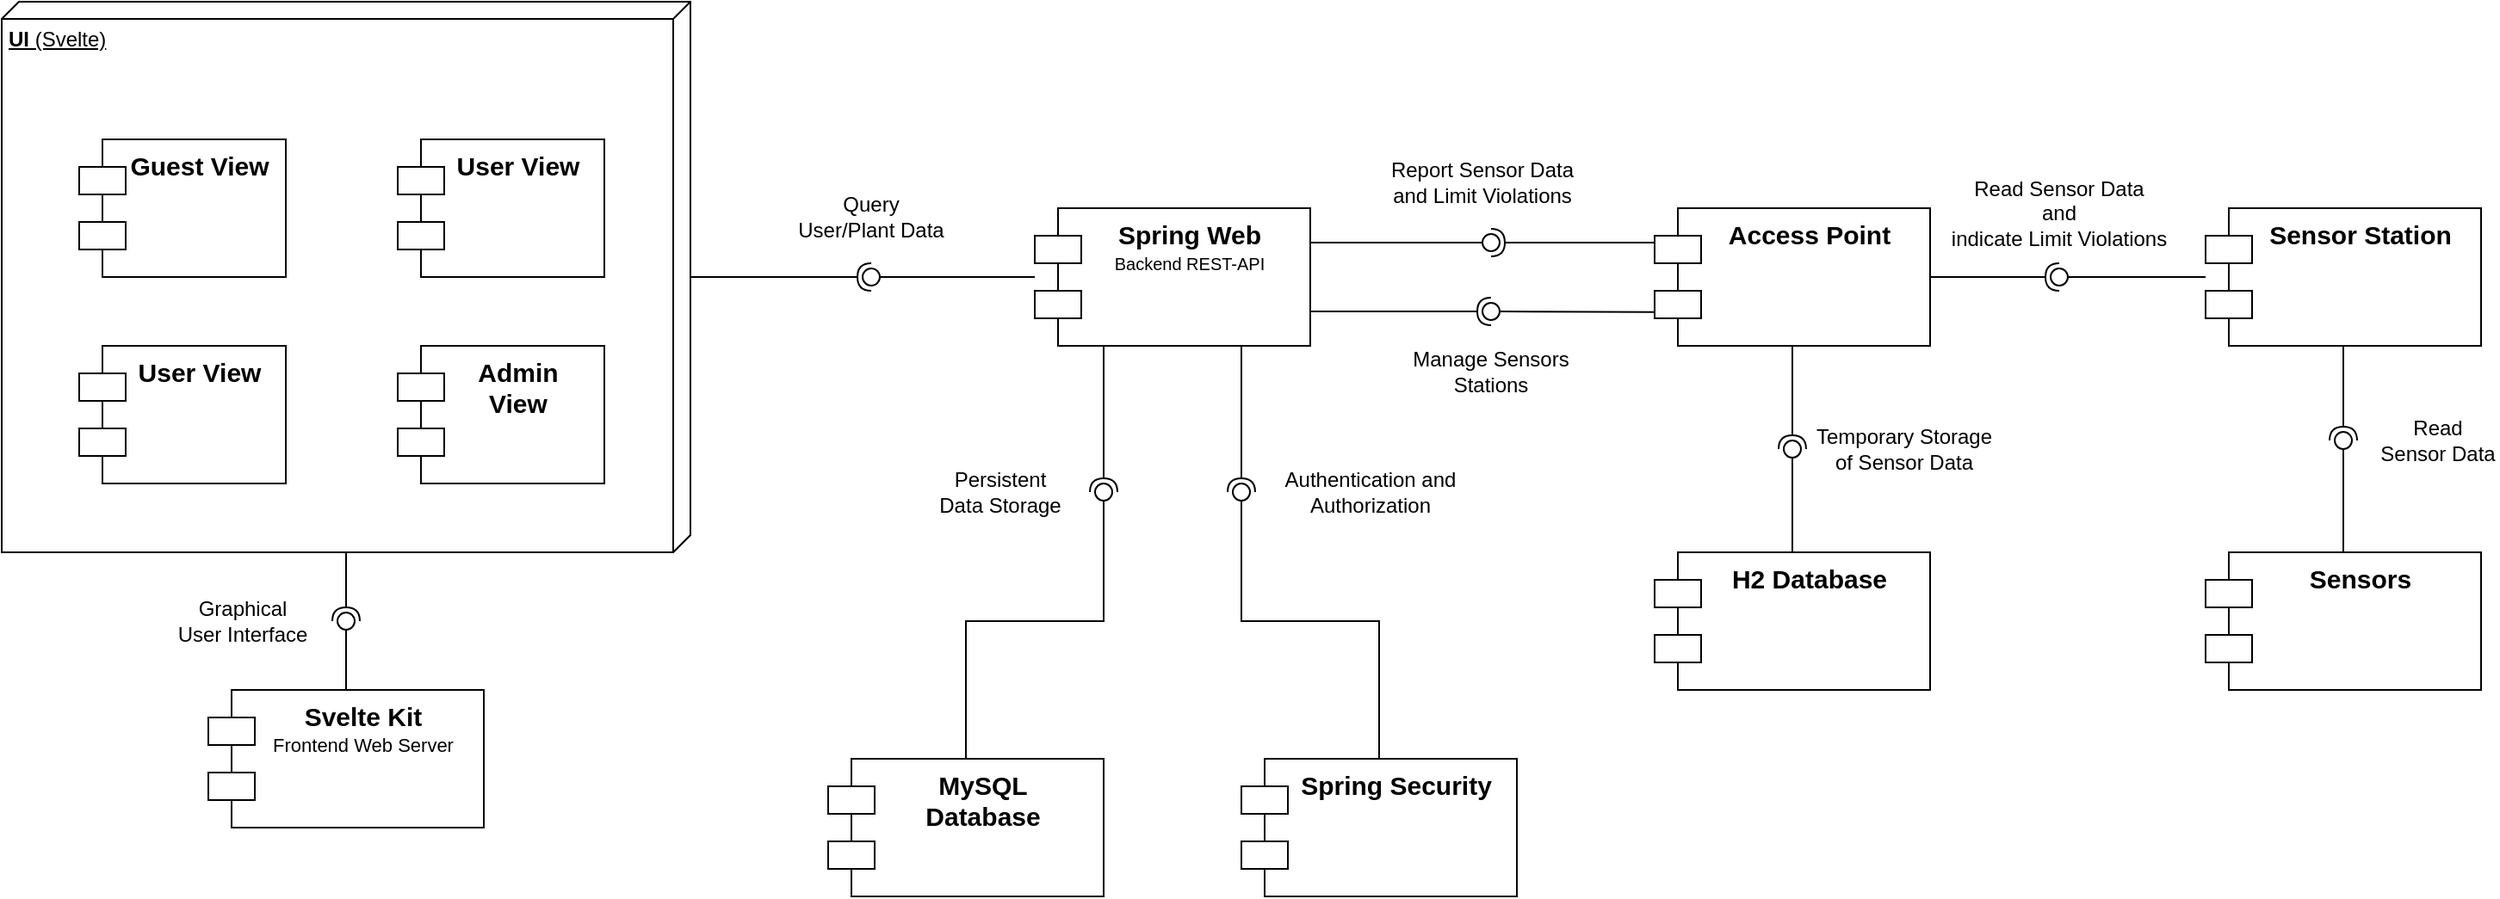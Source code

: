 <mxfile version="21.0.4" type="device"><diagram name="Page-1" id="gma1SrY47fry1pN9nCXs"><mxGraphModel dx="1793" dy="956" grid="1" gridSize="10" guides="1" tooltips="1" connect="1" arrows="1" fold="1" page="1" pageScale="1" pageWidth="850" pageHeight="1100" math="0" shadow="0"><root><mxCell id="0"/><mxCell id="1" parent="0"/><mxCell id="voxivT4NifYi62hUQUqF-2" value="&lt;font style=&quot;font-size: 15px;&quot;&gt;&lt;b&gt;MySQL &lt;br&gt;Database&lt;/b&gt;&lt;/font&gt;" style="shape=module;align=left;spacingLeft=20;align=center;verticalAlign=top;whiteSpace=wrap;html=1;jettyWidth=27;jettyHeight=16;" vertex="1" parent="1"><mxGeometry x="520" y="480" width="160" height="80" as="geometry"/></mxCell><mxCell id="voxivT4NifYi62hUQUqF-3" value="&lt;font style=&quot;&quot;&gt;&lt;span style=&quot;font-size: 15px;&quot;&gt;&lt;b&gt;Svelte Kit&lt;/b&gt;&lt;/span&gt;&lt;br&gt;&lt;font style=&quot;font-size: 11px;&quot;&gt;Frontend Web Server&lt;/font&gt;&lt;br&gt;&lt;/font&gt;" style="shape=module;align=left;spacingLeft=20;align=center;verticalAlign=top;whiteSpace=wrap;html=1;jettyWidth=27;jettyHeight=16;" vertex="1" parent="1"><mxGeometry x="160" y="440" width="160" height="80" as="geometry"/></mxCell><mxCell id="voxivT4NifYi62hUQUqF-14" value="&lt;b&gt;UI&lt;/b&gt; (Svelte)" style="verticalAlign=top;align=left;spacingTop=8;spacingLeft=2;spacingRight=12;shape=cube;size=10;direction=south;fontStyle=4;html=1;whiteSpace=wrap;" vertex="1" parent="1"><mxGeometry x="40" y="40" width="400" height="320" as="geometry"/></mxCell><mxCell id="voxivT4NifYi62hUQUqF-18" value="" style="rounded=0;orthogonalLoop=1;jettySize=auto;html=1;endArrow=none;endFill=0;sketch=0;sourcePerimeterSpacing=0;targetPerimeterSpacing=0;" edge="1" target="voxivT4NifYi62hUQUqF-20" parent="1" source="voxivT4NifYi62hUQUqF-3"><mxGeometry relative="1" as="geometry"><mxPoint x="140" y="360" as="sourcePoint"/></mxGeometry></mxCell><mxCell id="voxivT4NifYi62hUQUqF-19" value="" style="rounded=0;orthogonalLoop=1;jettySize=auto;html=1;endArrow=halfCircle;endFill=0;entryX=0.5;entryY=0.5;endSize=6;strokeWidth=1;sketch=0;" edge="1" target="voxivT4NifYi62hUQUqF-20" parent="1" source="voxivT4NifYi62hUQUqF-14"><mxGeometry relative="1" as="geometry"><mxPoint x="180" y="360" as="sourcePoint"/></mxGeometry></mxCell><mxCell id="voxivT4NifYi62hUQUqF-20" value="" style="ellipse;whiteSpace=wrap;html=1;align=center;aspect=fixed;resizable=0;points=[];outlineConnect=0;sketch=0;" vertex="1" parent="1"><mxGeometry x="235" y="395" width="10" height="10" as="geometry"/></mxCell><mxCell id="voxivT4NifYi62hUQUqF-21" value="&lt;font style=&quot;font-size: 15px;&quot;&gt;&lt;b&gt;Guest View&lt;/b&gt;&lt;/font&gt;" style="shape=module;align=left;spacingLeft=20;align=center;verticalAlign=top;whiteSpace=wrap;html=1;jettyWidth=27;jettyHeight=16;" vertex="1" parent="1"><mxGeometry x="85" y="120" width="120" height="80" as="geometry"/></mxCell><mxCell id="voxivT4NifYi62hUQUqF-22" value="&lt;font style=&quot;font-size: 15px;&quot;&gt;&lt;b&gt;User View&lt;/b&gt;&lt;/font&gt;" style="shape=module;align=left;spacingLeft=20;align=center;verticalAlign=top;whiteSpace=wrap;html=1;jettyWidth=27;jettyHeight=16;" vertex="1" parent="1"><mxGeometry x="270" y="120" width="120" height="80" as="geometry"/></mxCell><mxCell id="voxivT4NifYi62hUQUqF-23" value="&lt;font style=&quot;font-size: 15px;&quot;&gt;&lt;b&gt;User View&lt;/b&gt;&lt;/font&gt;" style="shape=module;align=left;spacingLeft=20;align=center;verticalAlign=top;whiteSpace=wrap;html=1;jettyWidth=27;jettyHeight=16;" vertex="1" parent="1"><mxGeometry x="85" y="240" width="120" height="80" as="geometry"/></mxCell><mxCell id="voxivT4NifYi62hUQUqF-26" value="Graphical User Interface" style="text;html=1;strokeColor=none;fillColor=none;align=center;verticalAlign=middle;whiteSpace=wrap;rounded=0;" vertex="1" parent="1"><mxGeometry x="140" y="385" width="80" height="30" as="geometry"/></mxCell><mxCell id="voxivT4NifYi62hUQUqF-27" value="&lt;font style=&quot;font-size: 15px;&quot;&gt;&lt;b&gt;Admin&lt;br&gt;View&lt;/b&gt;&lt;/font&gt;" style="shape=module;align=left;spacingLeft=20;align=center;verticalAlign=top;whiteSpace=wrap;html=1;jettyWidth=27;jettyHeight=16;" vertex="1" parent="1"><mxGeometry x="270" y="240" width="120" height="80" as="geometry"/></mxCell><mxCell id="voxivT4NifYi62hUQUqF-28" value="&lt;font style=&quot;&quot;&gt;&lt;b style=&quot;font-size: 15px;&quot;&gt;Spring Web&lt;/b&gt;&lt;br&gt;&lt;font style=&quot;font-size: 10px;&quot;&gt;Backend REST-API&lt;/font&gt;&lt;br&gt;&lt;/font&gt;" style="shape=module;align=left;spacingLeft=20;align=center;verticalAlign=top;whiteSpace=wrap;html=1;jettyWidth=27;jettyHeight=16;" vertex="1" parent="1"><mxGeometry x="640" y="160" width="160" height="80" as="geometry"/></mxCell><mxCell id="voxivT4NifYi62hUQUqF-29" value="" style="rounded=0;orthogonalLoop=1;jettySize=auto;html=1;endArrow=none;endFill=0;sketch=0;sourcePerimeterSpacing=0;targetPerimeterSpacing=0;" edge="1" target="voxivT4NifYi62hUQUqF-31" parent="1" source="voxivT4NifYi62hUQUqF-28"><mxGeometry relative="1" as="geometry"><mxPoint x="570" y="245" as="sourcePoint"/></mxGeometry></mxCell><mxCell id="voxivT4NifYi62hUQUqF-30" value="" style="rounded=0;orthogonalLoop=1;jettySize=auto;html=1;endArrow=halfCircle;endFill=0;entryX=0.5;entryY=0.5;endSize=6;strokeWidth=1;sketch=0;" edge="1" target="voxivT4NifYi62hUQUqF-31" parent="1" source="voxivT4NifYi62hUQUqF-14"><mxGeometry relative="1" as="geometry"><mxPoint x="480" y="240" as="sourcePoint"/></mxGeometry></mxCell><mxCell id="voxivT4NifYi62hUQUqF-31" value="" style="ellipse;whiteSpace=wrap;html=1;align=center;aspect=fixed;resizable=0;points=[];outlineConnect=0;sketch=0;" vertex="1" parent="1"><mxGeometry x="540" y="195" width="10" height="10" as="geometry"/></mxCell><mxCell id="voxivT4NifYi62hUQUqF-32" value="Query User/Plant Data" style="text;html=1;strokeColor=none;fillColor=none;align=center;verticalAlign=middle;whiteSpace=wrap;rounded=0;" vertex="1" parent="1"><mxGeometry x="500" y="150" width="90" height="30" as="geometry"/></mxCell><mxCell id="voxivT4NifYi62hUQUqF-33" value="&lt;font style=&quot;&quot;&gt;&lt;b style=&quot;font-size: 15px;&quot;&gt;Spring Security&lt;/b&gt;&lt;br&gt;&lt;/font&gt;" style="shape=module;align=left;spacingLeft=20;align=center;verticalAlign=top;whiteSpace=wrap;html=1;jettyWidth=27;jettyHeight=16;" vertex="1" parent="1"><mxGeometry x="760" y="480" width="160" height="80" as="geometry"/></mxCell><mxCell id="voxivT4NifYi62hUQUqF-34" value="" style="rounded=0;orthogonalLoop=1;jettySize=auto;html=1;endArrow=none;endFill=0;sketch=0;sourcePerimeterSpacing=0;targetPerimeterSpacing=0;" edge="1" target="voxivT4NifYi62hUQUqF-36" parent="1" source="voxivT4NifYi62hUQUqF-33"><mxGeometry relative="1" as="geometry"><mxPoint x="640" y="325" as="sourcePoint"/><Array as="points"><mxPoint x="840" y="400"/><mxPoint x="760" y="400"/></Array></mxGeometry></mxCell><mxCell id="voxivT4NifYi62hUQUqF-35" value="" style="rounded=0;orthogonalLoop=1;jettySize=auto;html=1;endArrow=halfCircle;endFill=0;entryX=0.5;entryY=0.5;endSize=6;strokeWidth=1;sketch=0;exitX=0.75;exitY=1;exitDx=0;exitDy=0;" edge="1" target="voxivT4NifYi62hUQUqF-36" parent="1" source="voxivT4NifYi62hUQUqF-28"><mxGeometry relative="1" as="geometry"><mxPoint x="820" y="250" as="sourcePoint"/></mxGeometry></mxCell><mxCell id="voxivT4NifYi62hUQUqF-36" value="" style="ellipse;whiteSpace=wrap;html=1;align=center;aspect=fixed;resizable=0;points=[];outlineConnect=0;sketch=0;direction=south;" vertex="1" parent="1"><mxGeometry x="755" y="320" width="10" height="10" as="geometry"/></mxCell><mxCell id="voxivT4NifYi62hUQUqF-37" value="Authentication and Authorization" style="text;html=1;strokeColor=none;fillColor=none;align=center;verticalAlign=middle;whiteSpace=wrap;rounded=0;" vertex="1" parent="1"><mxGeometry x="780" y="310" width="110" height="30" as="geometry"/></mxCell><mxCell id="voxivT4NifYi62hUQUqF-38" value="&lt;font style=&quot;&quot;&gt;&lt;b style=&quot;font-size: 15px;&quot;&gt;Sensor Station&lt;/b&gt;&lt;br&gt;&lt;/font&gt;" style="shape=module;align=left;spacingLeft=20;align=center;verticalAlign=top;whiteSpace=wrap;html=1;jettyWidth=27;jettyHeight=16;" vertex="1" parent="1"><mxGeometry x="1320" y="160" width="160" height="80" as="geometry"/></mxCell><mxCell id="voxivT4NifYi62hUQUqF-39" value="&lt;font style=&quot;&quot;&gt;&lt;b style=&quot;font-size: 15px;&quot;&gt;Sensors&lt;/b&gt;&lt;br&gt;&lt;/font&gt;" style="shape=module;align=left;spacingLeft=20;align=center;verticalAlign=top;whiteSpace=wrap;html=1;jettyWidth=27;jettyHeight=16;" vertex="1" parent="1"><mxGeometry x="1320" y="360" width="160" height="80" as="geometry"/></mxCell><mxCell id="voxivT4NifYi62hUQUqF-40" value="" style="rounded=0;orthogonalLoop=1;jettySize=auto;html=1;endArrow=none;endFill=0;sketch=0;sourcePerimeterSpacing=0;targetPerimeterSpacing=0;" edge="1" target="voxivT4NifYi62hUQUqF-42" parent="1" source="voxivT4NifYi62hUQUqF-39"><mxGeometry relative="1" as="geometry"><mxPoint x="1140" y="365" as="sourcePoint"/></mxGeometry></mxCell><mxCell id="voxivT4NifYi62hUQUqF-41" value="" style="rounded=0;orthogonalLoop=1;jettySize=auto;html=1;endArrow=halfCircle;endFill=0;entryX=0.5;entryY=0.5;endSize=6;strokeWidth=1;sketch=0;" edge="1" target="voxivT4NifYi62hUQUqF-42" parent="1" source="voxivT4NifYi62hUQUqF-38"><mxGeometry relative="1" as="geometry"><mxPoint x="1350" y="260" as="sourcePoint"/></mxGeometry></mxCell><mxCell id="voxivT4NifYi62hUQUqF-42" value="" style="ellipse;whiteSpace=wrap;html=1;align=center;aspect=fixed;resizable=0;points=[];outlineConnect=0;sketch=0;" vertex="1" parent="1"><mxGeometry x="1395" y="290" width="10" height="10" as="geometry"/></mxCell><mxCell id="voxivT4NifYi62hUQUqF-43" value="Read Sensor Data" style="text;html=1;strokeColor=none;fillColor=none;align=center;verticalAlign=middle;whiteSpace=wrap;rounded=0;" vertex="1" parent="1"><mxGeometry x="1420" y="280" width="70" height="30" as="geometry"/></mxCell><mxCell id="voxivT4NifYi62hUQUqF-45" value="" style="rounded=0;orthogonalLoop=1;jettySize=auto;html=1;endArrow=none;endFill=0;sketch=0;sourcePerimeterSpacing=0;targetPerimeterSpacing=0;" edge="1" target="voxivT4NifYi62hUQUqF-47" parent="1" source="voxivT4NifYi62hUQUqF-38"><mxGeometry relative="1" as="geometry"><mxPoint x="1020" y="245" as="sourcePoint"/></mxGeometry></mxCell><mxCell id="voxivT4NifYi62hUQUqF-46" value="" style="rounded=0;orthogonalLoop=1;jettySize=auto;html=1;endArrow=halfCircle;endFill=0;entryX=0.5;entryY=0.5;endSize=6;strokeWidth=1;sketch=0;" edge="1" target="voxivT4NifYi62hUQUqF-47" parent="1" source="voxivT4NifYi62hUQUqF-53"><mxGeometry relative="1" as="geometry"><mxPoint x="1160" y="200" as="sourcePoint"/></mxGeometry></mxCell><mxCell id="voxivT4NifYi62hUQUqF-47" value="" style="ellipse;whiteSpace=wrap;html=1;align=center;aspect=fixed;resizable=0;points=[];outlineConnect=0;sketch=0;" vertex="1" parent="1"><mxGeometry x="1230" y="195" width="10" height="10" as="geometry"/></mxCell><mxCell id="voxivT4NifYi62hUQUqF-48" value="Read Sensor Data&lt;br&gt;and &lt;br&gt;indicate Limit Violations" style="text;html=1;strokeColor=none;fillColor=none;align=center;verticalAlign=middle;whiteSpace=wrap;rounded=0;" vertex="1" parent="1"><mxGeometry x="1170" y="140" width="130" height="45" as="geometry"/></mxCell><mxCell id="voxivT4NifYi62hUQUqF-49" value="" style="rounded=0;orthogonalLoop=1;jettySize=auto;html=1;endArrow=none;endFill=0;sketch=0;sourcePerimeterSpacing=0;targetPerimeterSpacing=0;" edge="1" target="voxivT4NifYi62hUQUqF-51" parent="1" source="voxivT4NifYi62hUQUqF-2"><mxGeometry relative="1" as="geometry"><mxPoint x="950" y="365" as="sourcePoint"/><Array as="points"><mxPoint x="600" y="400"/><mxPoint x="680" y="400"/></Array></mxGeometry></mxCell><mxCell id="voxivT4NifYi62hUQUqF-50" value="" style="rounded=0;orthogonalLoop=1;jettySize=auto;html=1;endArrow=halfCircle;endFill=0;entryX=0.5;entryY=0.5;endSize=6;strokeWidth=1;sketch=0;exitX=0.25;exitY=1;exitDx=0;exitDy=0;" edge="1" target="voxivT4NifYi62hUQUqF-51" parent="1" source="voxivT4NifYi62hUQUqF-28"><mxGeometry relative="1" as="geometry"><mxPoint x="990" y="365" as="sourcePoint"/></mxGeometry></mxCell><mxCell id="voxivT4NifYi62hUQUqF-51" value="" style="ellipse;whiteSpace=wrap;html=1;align=center;aspect=fixed;resizable=0;points=[];outlineConnect=0;sketch=0;" vertex="1" parent="1"><mxGeometry x="675" y="320" width="10" height="10" as="geometry"/></mxCell><mxCell id="voxivT4NifYi62hUQUqF-52" value="Persistent Data Storage" style="text;html=1;strokeColor=none;fillColor=none;align=center;verticalAlign=middle;whiteSpace=wrap;rounded=0;" vertex="1" parent="1"><mxGeometry x="580" y="310" width="80" height="30" as="geometry"/></mxCell><mxCell id="voxivT4NifYi62hUQUqF-53" value="&lt;font style=&quot;&quot;&gt;&lt;b style=&quot;font-size: 15px;&quot;&gt;Access Point&lt;/b&gt;&lt;br&gt;&lt;/font&gt;" style="shape=module;align=left;spacingLeft=20;align=center;verticalAlign=top;whiteSpace=wrap;html=1;jettyWidth=27;jettyHeight=16;" vertex="1" parent="1"><mxGeometry x="1000" y="160" width="160" height="80" as="geometry"/></mxCell><mxCell id="voxivT4NifYi62hUQUqF-54" value="" style="rounded=0;orthogonalLoop=1;jettySize=auto;html=1;endArrow=none;endFill=0;sketch=0;sourcePerimeterSpacing=0;targetPerimeterSpacing=0;exitX=1;exitY=0.25;exitDx=0;exitDy=0;" edge="1" target="voxivT4NifYi62hUQUqF-56" parent="1" source="voxivT4NifYi62hUQUqF-28"><mxGeometry relative="1" as="geometry"><mxPoint x="950" y="250" as="sourcePoint"/></mxGeometry></mxCell><mxCell id="voxivT4NifYi62hUQUqF-55" value="" style="rounded=0;orthogonalLoop=1;jettySize=auto;html=1;endArrow=halfCircle;endFill=0;entryX=0.5;entryY=0.5;endSize=6;strokeWidth=1;sketch=0;" edge="1" target="voxivT4NifYi62hUQUqF-56" parent="1"><mxGeometry relative="1" as="geometry"><mxPoint x="1000" y="180" as="sourcePoint"/></mxGeometry></mxCell><mxCell id="voxivT4NifYi62hUQUqF-56" value="" style="ellipse;whiteSpace=wrap;html=1;align=center;aspect=fixed;resizable=0;points=[];outlineConnect=0;sketch=0;" vertex="1" parent="1"><mxGeometry x="900" y="175" width="10" height="10" as="geometry"/></mxCell><mxCell id="voxivT4NifYi62hUQUqF-57" value="" style="rounded=0;orthogonalLoop=1;jettySize=auto;html=1;endArrow=none;endFill=0;sketch=0;sourcePerimeterSpacing=0;targetPerimeterSpacing=0;exitX=0;exitY=0.754;exitDx=0;exitDy=0;exitPerimeter=0;" edge="1" target="voxivT4NifYi62hUQUqF-59" parent="1" source="voxivT4NifYi62hUQUqF-53"><mxGeometry relative="1" as="geometry"><mxPoint x="950" y="245" as="sourcePoint"/></mxGeometry></mxCell><mxCell id="voxivT4NifYi62hUQUqF-58" value="" style="rounded=0;orthogonalLoop=1;jettySize=auto;html=1;endArrow=halfCircle;endFill=0;entryX=0.5;entryY=0.5;endSize=6;strokeWidth=1;sketch=0;exitX=1;exitY=0.75;exitDx=0;exitDy=0;" edge="1" target="voxivT4NifYi62hUQUqF-59" parent="1" source="voxivT4NifYi62hUQUqF-28"><mxGeometry relative="1" as="geometry"><mxPoint x="990" y="245" as="sourcePoint"/></mxGeometry></mxCell><mxCell id="voxivT4NifYi62hUQUqF-59" value="" style="ellipse;whiteSpace=wrap;html=1;align=center;aspect=fixed;resizable=0;points=[];outlineConnect=0;sketch=0;" vertex="1" parent="1"><mxGeometry x="900" y="215" width="10" height="10" as="geometry"/></mxCell><mxCell id="voxivT4NifYi62hUQUqF-60" value="Report Sensor Data and Limit Violations" style="text;html=1;strokeColor=none;fillColor=none;align=center;verticalAlign=middle;whiteSpace=wrap;rounded=0;" vertex="1" parent="1"><mxGeometry x="840" y="130" width="120" height="30" as="geometry"/></mxCell><mxCell id="voxivT4NifYi62hUQUqF-61" value="Manage Sensors Stations" style="text;html=1;strokeColor=none;fillColor=none;align=center;verticalAlign=middle;whiteSpace=wrap;rounded=0;" vertex="1" parent="1"><mxGeometry x="845" y="240" width="120" height="30" as="geometry"/></mxCell><mxCell id="voxivT4NifYi62hUQUqF-66" value="&lt;span style=&quot;font-size: 15px;&quot;&gt;&lt;b&gt;H2 Database&lt;/b&gt;&lt;/span&gt;" style="shape=module;align=left;spacingLeft=20;align=center;verticalAlign=top;whiteSpace=wrap;html=1;jettyWidth=27;jettyHeight=16;" vertex="1" parent="1"><mxGeometry x="1000" y="360" width="160" height="80" as="geometry"/></mxCell><mxCell id="voxivT4NifYi62hUQUqF-67" value="" style="rounded=0;orthogonalLoop=1;jettySize=auto;html=1;endArrow=none;endFill=0;sketch=0;sourcePerimeterSpacing=0;targetPerimeterSpacing=0;" edge="1" target="voxivT4NifYi62hUQUqF-69" parent="1" source="voxivT4NifYi62hUQUqF-66"><mxGeometry relative="1" as="geometry"><mxPoint x="1060" y="285" as="sourcePoint"/></mxGeometry></mxCell><mxCell id="voxivT4NifYi62hUQUqF-68" value="" style="rounded=0;orthogonalLoop=1;jettySize=auto;html=1;endArrow=halfCircle;endFill=0;entryX=0.5;entryY=0.5;endSize=6;strokeWidth=1;sketch=0;" edge="1" target="voxivT4NifYi62hUQUqF-69" parent="1" source="voxivT4NifYi62hUQUqF-53"><mxGeometry relative="1" as="geometry"><mxPoint x="1050" y="310" as="sourcePoint"/></mxGeometry></mxCell><mxCell id="voxivT4NifYi62hUQUqF-69" value="" style="ellipse;whiteSpace=wrap;html=1;align=center;aspect=fixed;resizable=0;points=[];outlineConnect=0;sketch=0;" vertex="1" parent="1"><mxGeometry x="1075" y="295" width="10" height="10" as="geometry"/></mxCell><mxCell id="voxivT4NifYi62hUQUqF-70" value="Temporary Storage of Sensor Data" style="text;html=1;strokeColor=none;fillColor=none;align=center;verticalAlign=middle;whiteSpace=wrap;rounded=0;" vertex="1" parent="1"><mxGeometry x="1090" y="285" width="110" height="30" as="geometry"/></mxCell></root></mxGraphModel></diagram></mxfile>